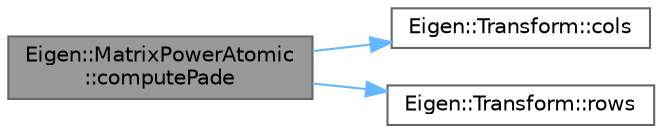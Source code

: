 digraph "Eigen::MatrixPowerAtomic::computePade"
{
 // LATEX_PDF_SIZE
  bgcolor="transparent";
  edge [fontname=Helvetica,fontsize=10,labelfontname=Helvetica,labelfontsize=10];
  node [fontname=Helvetica,fontsize=10,shape=box,height=0.2,width=0.4];
  rankdir="LR";
  Node1 [id="Node000001",label="Eigen::MatrixPowerAtomic\l::computePade",height=0.2,width=0.4,color="gray40", fillcolor="grey60", style="filled", fontcolor="black",tooltip=" "];
  Node1 -> Node2 [id="edge3_Node000001_Node000002",color="steelblue1",style="solid",tooltip=" "];
  Node2 [id="Node000002",label="Eigen::Transform::cols",height=0.2,width=0.4,color="grey40", fillcolor="white", style="filled",URL="$class_eigen_1_1_transform.html#aaf5a748164ab58f3d9c894daccdb7fbb",tooltip=" "];
  Node1 -> Node3 [id="edge4_Node000001_Node000003",color="steelblue1",style="solid",tooltip=" "];
  Node3 [id="Node000003",label="Eigen::Transform::rows",height=0.2,width=0.4,color="grey40", fillcolor="white", style="filled",URL="$class_eigen_1_1_transform.html#ac27cda9806c29f4d022198bbbdeb9a91",tooltip=" "];
}
